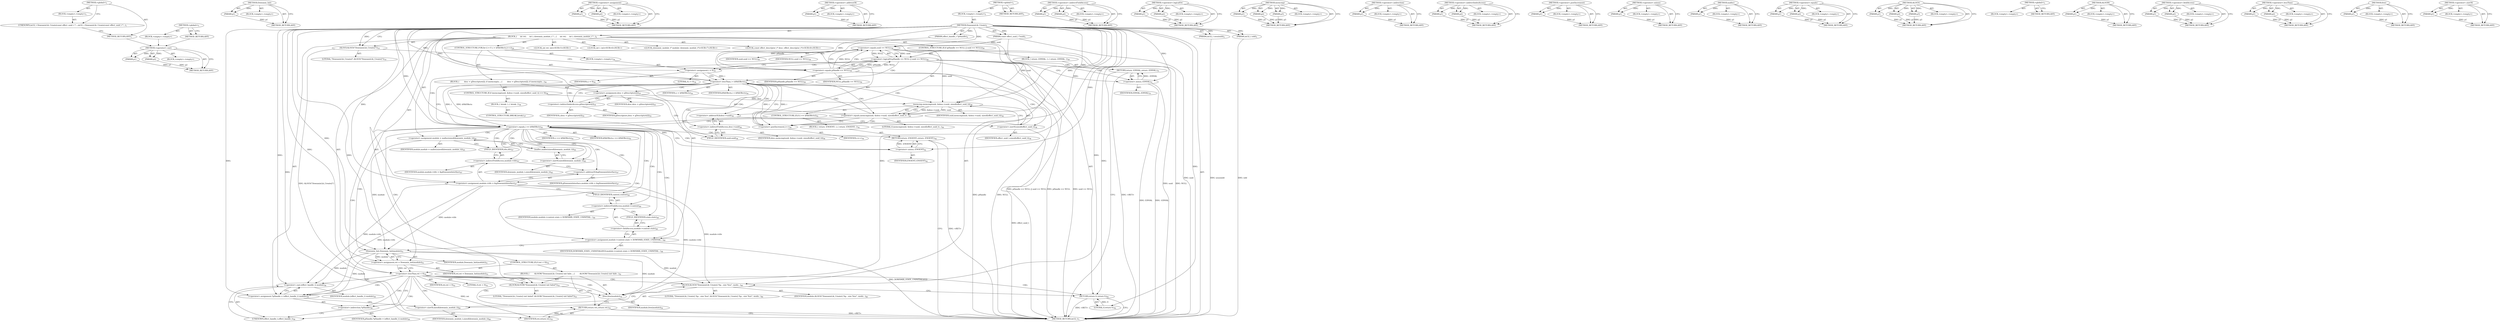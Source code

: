 digraph "&lt;global&gt;" {
vulnerable_235 [label=<(METHOD,&lt;operator&gt;.cast)>];
vulnerable_236 [label=<(PARAM,p1)>];
vulnerable_237 [label=<(PARAM,p2)>];
vulnerable_238 [label=<(BLOCK,&lt;empty&gt;,&lt;empty&gt;)>];
vulnerable_239 [label=<(METHOD_RETURN,ANY)>];
vulnerable_219 [label=<(METHOD,Downmix_Init)>];
vulnerable_220 [label=<(PARAM,p1)>];
vulnerable_221 [label=<(BLOCK,&lt;empty&gt;,&lt;empty&gt;)>];
vulnerable_222 [label=<(METHOD_RETURN,ANY)>];
vulnerable_172 [label=<(METHOD,&lt;operator&gt;.assignment)>];
vulnerable_173 [label=<(PARAM,p1)>];
vulnerable_174 [label=<(PARAM,p2)>];
vulnerable_175 [label=<(BLOCK,&lt;empty&gt;,&lt;empty&gt;)>];
vulnerable_176 [label=<(METHOD_RETURN,ANY)>];
vulnerable_197 [label=<(METHOD,&lt;operator&gt;.addressOf)>];
vulnerable_198 [label=<(PARAM,p1)>];
vulnerable_199 [label=<(BLOCK,&lt;empty&gt;,&lt;empty&gt;)>];
vulnerable_200 [label=<(METHOD_RETURN,ANY)>];
vulnerable_6 [label=<(METHOD,&lt;global&gt;)<SUB>1</SUB>>];
vulnerable_7 [label=<(BLOCK,&lt;empty&gt;,&lt;empty&gt;)<SUB>1</SUB>>];
vulnerable_8 [label=<(METHOD,DownmixLib_Create)<SUB>1</SUB>>];
vulnerable_9 [label=<(PARAM,const effect_uuid_t *uuid)<SUB>1</SUB>>];
vulnerable_10 [label=<(PARAM,int32_t sessionId)<SUB>2</SUB>>];
vulnerable_11 [label=<(PARAM,int32_t ioId)<SUB>3</SUB>>];
vulnerable_12 [label=<(PARAM,effect_handle_t *pHandle)<SUB>4</SUB>>];
vulnerable_13 [label=<(BLOCK,{
     int ret;
     int i;
 downmix_module_t *...,{
     int ret;
     int i;
 downmix_module_t *...)<SUB>4</SUB>>];
vulnerable_14 [label="<(LOCAL,int ret: int)<SUB>5</SUB>>"];
vulnerable_15 [label="<(LOCAL,int i: int)<SUB>6</SUB>>"];
vulnerable_16 [label="<(LOCAL,downmix_module_t* module: downmix_module_t*)<SUB>7</SUB>>"];
vulnerable_17 [label="<(LOCAL,const effect_descriptor_t* desc: effect_descriptor_t*)<SUB>8</SUB>>"];
vulnerable_18 [label=<(ALOGV,ALOGV(&quot;DownmixLib_Create()&quot;))<SUB>10</SUB>>];
vulnerable_19 [label=<(LITERAL,&quot;DownmixLib_Create()&quot;,ALOGV(&quot;DownmixLib_Create()&quot;))<SUB>10</SUB>>];
vulnerable_20 [label=<(CONTROL_STRUCTURE,IF,if (pHandle == NULL || uuid == NULL))<SUB>30</SUB>>];
vulnerable_21 [label=<(&lt;operator&gt;.logicalOr,pHandle == NULL || uuid == NULL)<SUB>30</SUB>>];
vulnerable_22 [label=<(&lt;operator&gt;.equals,pHandle == NULL)<SUB>30</SUB>>];
vulnerable_23 [label=<(IDENTIFIER,pHandle,pHandle == NULL)<SUB>30</SUB>>];
vulnerable_24 [label=<(IDENTIFIER,NULL,pHandle == NULL)<SUB>30</SUB>>];
vulnerable_25 [label=<(&lt;operator&gt;.equals,uuid == NULL)<SUB>30</SUB>>];
vulnerable_26 [label=<(IDENTIFIER,uuid,uuid == NULL)<SUB>30</SUB>>];
vulnerable_27 [label=<(IDENTIFIER,NULL,uuid == NULL)<SUB>30</SUB>>];
vulnerable_28 [label=<(BLOCK,{
 return -EINVAL;
 },{
 return -EINVAL;
 })<SUB>30</SUB>>];
vulnerable_29 [label=<(RETURN,return -EINVAL;,return -EINVAL;)<SUB>31</SUB>>];
vulnerable_30 [label=<(&lt;operator&gt;.minus,-EINVAL)<SUB>31</SUB>>];
vulnerable_31 [label=<(IDENTIFIER,EINVAL,-EINVAL)<SUB>31</SUB>>];
vulnerable_32 [label=<(CONTROL_STRUCTURE,FOR,for (i = 0 ;i &lt; kNbEffects;i++))<SUB>34</SUB>>];
vulnerable_33 [label=<(BLOCK,&lt;empty&gt;,&lt;empty&gt;)<SUB>34</SUB>>];
vulnerable_34 [label=<(&lt;operator&gt;.assignment,i = 0)<SUB>34</SUB>>];
vulnerable_35 [label=<(IDENTIFIER,i,i = 0)<SUB>34</SUB>>];
vulnerable_36 [label=<(LITERAL,0,i = 0)<SUB>34</SUB>>];
vulnerable_37 [label=<(&lt;operator&gt;.lessThan,i &lt; kNbEffects)<SUB>34</SUB>>];
vulnerable_38 [label=<(IDENTIFIER,i,i &lt; kNbEffects)<SUB>34</SUB>>];
vulnerable_39 [label=<(IDENTIFIER,kNbEffects,i &lt; kNbEffects)<SUB>34</SUB>>];
vulnerable_40 [label=<(&lt;operator&gt;.postIncrement,i++)<SUB>34</SUB>>];
vulnerable_41 [label=<(IDENTIFIER,i,i++)<SUB>34</SUB>>];
vulnerable_42 [label=<(BLOCK,{
        desc = gDescriptors[i];
 if (memcmp(u...,{
        desc = gDescriptors[i];
 if (memcmp(u...)<SUB>34</SUB>>];
vulnerable_43 [label=<(&lt;operator&gt;.assignment,desc = gDescriptors[i])<SUB>35</SUB>>];
vulnerable_44 [label=<(IDENTIFIER,desc,desc = gDescriptors[i])<SUB>35</SUB>>];
vulnerable_45 [label=<(&lt;operator&gt;.indirectIndexAccess,gDescriptors[i])<SUB>35</SUB>>];
vulnerable_46 [label=<(IDENTIFIER,gDescriptors,desc = gDescriptors[i])<SUB>35</SUB>>];
vulnerable_47 [label=<(IDENTIFIER,i,desc = gDescriptors[i])<SUB>35</SUB>>];
vulnerable_48 [label=<(CONTROL_STRUCTURE,IF,if (memcmp(uuid, &amp;desc-&gt;uuid, sizeof(effect_uuid_t)) == 0))<SUB>36</SUB>>];
vulnerable_49 [label=<(&lt;operator&gt;.equals,memcmp(uuid, &amp;desc-&gt;uuid, sizeof(effect_uuid_t)...)<SUB>36</SUB>>];
vulnerable_50 [label=<(memcmp,memcmp(uuid, &amp;desc-&gt;uuid, sizeof(effect_uuid_t)))<SUB>36</SUB>>];
vulnerable_51 [label=<(IDENTIFIER,uuid,memcmp(uuid, &amp;desc-&gt;uuid, sizeof(effect_uuid_t)))<SUB>36</SUB>>];
vulnerable_52 [label=<(&lt;operator&gt;.addressOf,&amp;desc-&gt;uuid)<SUB>36</SUB>>];
vulnerable_53 [label=<(&lt;operator&gt;.indirectFieldAccess,desc-&gt;uuid)<SUB>36</SUB>>];
vulnerable_54 [label=<(IDENTIFIER,desc,memcmp(uuid, &amp;desc-&gt;uuid, sizeof(effect_uuid_t)))<SUB>36</SUB>>];
vulnerable_55 [label=<(FIELD_IDENTIFIER,uuid,uuid)<SUB>36</SUB>>];
vulnerable_56 [label=<(&lt;operator&gt;.sizeOf,sizeof(effect_uuid_t))<SUB>36</SUB>>];
vulnerable_57 [label=<(IDENTIFIER,effect_uuid_t,sizeof(effect_uuid_t))<SUB>36</SUB>>];
vulnerable_58 [label=<(LITERAL,0,memcmp(uuid, &amp;desc-&gt;uuid, sizeof(effect_uuid_t)...)<SUB>36</SUB>>];
vulnerable_59 [label=<(BLOCK,{
 break;
 },{
 break;
 })<SUB>36</SUB>>];
vulnerable_60 [label=<(CONTROL_STRUCTURE,BREAK,break;)<SUB>37</SUB>>];
vulnerable_61 [label=<(CONTROL_STRUCTURE,IF,if (i == kNbEffects))<SUB>41</SUB>>];
vulnerable_62 [label=<(&lt;operator&gt;.equals,i == kNbEffects)<SUB>41</SUB>>];
vulnerable_63 [label=<(IDENTIFIER,i,i == kNbEffects)<SUB>41</SUB>>];
vulnerable_64 [label=<(IDENTIFIER,kNbEffects,i == kNbEffects)<SUB>41</SUB>>];
vulnerable_65 [label=<(BLOCK,{
 return -ENOENT;
 },{
 return -ENOENT;
 })<SUB>41</SUB>>];
vulnerable_66 [label=<(RETURN,return -ENOENT;,return -ENOENT;)<SUB>42</SUB>>];
vulnerable_67 [label=<(&lt;operator&gt;.minus,-ENOENT)<SUB>42</SUB>>];
vulnerable_68 [label=<(IDENTIFIER,ENOENT,-ENOENT)<SUB>42</SUB>>];
vulnerable_69 [label=<(&lt;operator&gt;.assignment,module = malloc(sizeof(downmix_module_t)))<SUB>45</SUB>>];
vulnerable_70 [label=<(IDENTIFIER,module,module = malloc(sizeof(downmix_module_t)))<SUB>45</SUB>>];
vulnerable_71 [label=<(malloc,malloc(sizeof(downmix_module_t)))<SUB>45</SUB>>];
vulnerable_72 [label=<(&lt;operator&gt;.sizeOf,sizeof(downmix_module_t))<SUB>45</SUB>>];
vulnerable_73 [label=<(IDENTIFIER,downmix_module_t,sizeof(downmix_module_t))<SUB>45</SUB>>];
vulnerable_74 [label=<(&lt;operator&gt;.assignment,module-&gt;itfe = &amp;gDownmixInterface)<SUB>47</SUB>>];
vulnerable_75 [label=<(&lt;operator&gt;.indirectFieldAccess,module-&gt;itfe)<SUB>47</SUB>>];
vulnerable_76 [label=<(IDENTIFIER,module,module-&gt;itfe = &amp;gDownmixInterface)<SUB>47</SUB>>];
vulnerable_77 [label=<(FIELD_IDENTIFIER,itfe,itfe)<SUB>47</SUB>>];
vulnerable_78 [label=<(&lt;operator&gt;.addressOf,&amp;gDownmixInterface)<SUB>47</SUB>>];
vulnerable_79 [label=<(IDENTIFIER,gDownmixInterface,module-&gt;itfe = &amp;gDownmixInterface)<SUB>47</SUB>>];
vulnerable_80 [label=<(&lt;operator&gt;.assignment,module-&gt;context.state = DOWNMIX_STATE_UNINITIAL...)<SUB>49</SUB>>];
vulnerable_81 [label=<(&lt;operator&gt;.fieldAccess,module-&gt;context.state)<SUB>49</SUB>>];
vulnerable_82 [label=<(&lt;operator&gt;.indirectFieldAccess,module-&gt;context)<SUB>49</SUB>>];
vulnerable_83 [label=<(IDENTIFIER,module,module-&gt;context.state = DOWNMIX_STATE_UNINITIAL...)<SUB>49</SUB>>];
vulnerable_84 [label=<(FIELD_IDENTIFIER,context,context)<SUB>49</SUB>>];
vulnerable_85 [label=<(FIELD_IDENTIFIER,state,state)<SUB>49</SUB>>];
vulnerable_86 [label=<(IDENTIFIER,DOWNMIX_STATE_UNINITIALIZED,module-&gt;context.state = DOWNMIX_STATE_UNINITIAL...)<SUB>49</SUB>>];
vulnerable_87 [label=<(&lt;operator&gt;.assignment,ret = Downmix_Init(module))<SUB>51</SUB>>];
vulnerable_88 [label=<(IDENTIFIER,ret,ret = Downmix_Init(module))<SUB>51</SUB>>];
vulnerable_89 [label=<(Downmix_Init,Downmix_Init(module))<SUB>51</SUB>>];
vulnerable_90 [label=<(IDENTIFIER,module,Downmix_Init(module))<SUB>51</SUB>>];
vulnerable_91 [label=<(CONTROL_STRUCTURE,IF,if (ret &lt; 0))<SUB>52</SUB>>];
vulnerable_92 [label=<(&lt;operator&gt;.lessThan,ret &lt; 0)<SUB>52</SUB>>];
vulnerable_93 [label=<(IDENTIFIER,ret,ret &lt; 0)<SUB>52</SUB>>];
vulnerable_94 [label=<(LITERAL,0,ret &lt; 0)<SUB>52</SUB>>];
vulnerable_95 [label=<(BLOCK,{
        ALOGW(&quot;DownmixLib_Create() init faile...,{
        ALOGW(&quot;DownmixLib_Create() init faile...)<SUB>52</SUB>>];
vulnerable_96 [label=<(ALOGW,ALOGW(&quot;DownmixLib_Create() init failed&quot;))<SUB>53</SUB>>];
vulnerable_97 [label=<(LITERAL,&quot;DownmixLib_Create() init failed&quot;,ALOGW(&quot;DownmixLib_Create() init failed&quot;))<SUB>53</SUB>>];
vulnerable_98 [label=<(free,free(module))<SUB>54</SUB>>];
vulnerable_99 [label=<(IDENTIFIER,module,free(module))<SUB>54</SUB>>];
vulnerable_100 [label=<(RETURN,return ret;,return ret;)<SUB>55</SUB>>];
vulnerable_101 [label=<(IDENTIFIER,ret,return ret;)<SUB>55</SUB>>];
vulnerable_102 [label=<(&lt;operator&gt;.assignment,*pHandle = (effect_handle_t) module)<SUB>58</SUB>>];
vulnerable_103 [label=<(&lt;operator&gt;.indirection,*pHandle)<SUB>58</SUB>>];
vulnerable_104 [label=<(IDENTIFIER,pHandle,*pHandle = (effect_handle_t) module)<SUB>58</SUB>>];
vulnerable_105 [label=<(&lt;operator&gt;.cast,(effect_handle_t) module)<SUB>58</SUB>>];
vulnerable_106 [label=<(UNKNOWN,effect_handle_t,effect_handle_t)<SUB>58</SUB>>];
vulnerable_107 [label=<(IDENTIFIER,module,(effect_handle_t) module)<SUB>58</SUB>>];
vulnerable_108 [label=<(ALOGV,ALOGV(&quot;DownmixLib_Create() %p , size %zu&quot;, modu...)<SUB>60</SUB>>];
vulnerable_109 [label=<(LITERAL,&quot;DownmixLib_Create() %p , size %zu&quot;,ALOGV(&quot;DownmixLib_Create() %p , size %zu&quot;, modu...)<SUB>60</SUB>>];
vulnerable_110 [label=<(IDENTIFIER,module,ALOGV(&quot;DownmixLib_Create() %p , size %zu&quot;, modu...)<SUB>60</SUB>>];
vulnerable_111 [label=<(&lt;operator&gt;.sizeOf,sizeof(downmix_module_t))<SUB>60</SUB>>];
vulnerable_112 [label=<(IDENTIFIER,downmix_module_t,sizeof(downmix_module_t))<SUB>60</SUB>>];
vulnerable_113 [label=<(RETURN,return 0;,return 0;)<SUB>62</SUB>>];
vulnerable_114 [label=<(LITERAL,0,return 0;)<SUB>62</SUB>>];
vulnerable_115 [label=<(METHOD_RETURN,int32_t)<SUB>1</SUB>>];
vulnerable_117 [label=<(METHOD_RETURN,ANY)<SUB>1</SUB>>];
vulnerable_201 [label=<(METHOD,&lt;operator&gt;.indirectFieldAccess)>];
vulnerable_202 [label=<(PARAM,p1)>];
vulnerable_203 [label=<(PARAM,p2)>];
vulnerable_204 [label=<(BLOCK,&lt;empty&gt;,&lt;empty&gt;)>];
vulnerable_205 [label=<(METHOD_RETURN,ANY)>];
vulnerable_158 [label=<(METHOD,&lt;operator&gt;.logicalOr)>];
vulnerable_159 [label=<(PARAM,p1)>];
vulnerable_160 [label=<(PARAM,p2)>];
vulnerable_161 [label=<(BLOCK,&lt;empty&gt;,&lt;empty&gt;)>];
vulnerable_162 [label=<(METHOD_RETURN,ANY)>];
vulnerable_191 [label=<(METHOD,memcmp)>];
vulnerable_192 [label=<(PARAM,p1)>];
vulnerable_193 [label=<(PARAM,p2)>];
vulnerable_194 [label=<(PARAM,p3)>];
vulnerable_195 [label=<(BLOCK,&lt;empty&gt;,&lt;empty&gt;)>];
vulnerable_196 [label=<(METHOD_RETURN,ANY)>];
vulnerable_231 [label=<(METHOD,&lt;operator&gt;.indirection)>];
vulnerable_232 [label=<(PARAM,p1)>];
vulnerable_233 [label=<(BLOCK,&lt;empty&gt;,&lt;empty&gt;)>];
vulnerable_234 [label=<(METHOD_RETURN,ANY)>];
vulnerable_186 [label=<(METHOD,&lt;operator&gt;.indirectIndexAccess)>];
vulnerable_187 [label=<(PARAM,p1)>];
vulnerable_188 [label=<(PARAM,p2)>];
vulnerable_189 [label=<(BLOCK,&lt;empty&gt;,&lt;empty&gt;)>];
vulnerable_190 [label=<(METHOD_RETURN,ANY)>];
vulnerable_182 [label=<(METHOD,&lt;operator&gt;.postIncrement)>];
vulnerable_183 [label=<(PARAM,p1)>];
vulnerable_184 [label=<(BLOCK,&lt;empty&gt;,&lt;empty&gt;)>];
vulnerable_185 [label=<(METHOD_RETURN,ANY)>];
vulnerable_168 [label=<(METHOD,&lt;operator&gt;.minus)>];
vulnerable_169 [label=<(PARAM,p1)>];
vulnerable_170 [label=<(BLOCK,&lt;empty&gt;,&lt;empty&gt;)>];
vulnerable_171 [label=<(METHOD_RETURN,ANY)>];
vulnerable_210 [label=<(METHOD,malloc)>];
vulnerable_211 [label=<(PARAM,p1)>];
vulnerable_212 [label=<(BLOCK,&lt;empty&gt;,&lt;empty&gt;)>];
vulnerable_213 [label=<(METHOD_RETURN,ANY)>];
vulnerable_163 [label=<(METHOD,&lt;operator&gt;.equals)>];
vulnerable_164 [label=<(PARAM,p1)>];
vulnerable_165 [label=<(PARAM,p2)>];
vulnerable_166 [label=<(BLOCK,&lt;empty&gt;,&lt;empty&gt;)>];
vulnerable_167 [label=<(METHOD_RETURN,ANY)>];
vulnerable_152 [label=<(METHOD,ALOGV)>];
vulnerable_153 [label=<(PARAM,p1)>];
vulnerable_154 [label=<(PARAM,p2)>];
vulnerable_155 [label=<(PARAM,p3)>];
vulnerable_156 [label=<(BLOCK,&lt;empty&gt;,&lt;empty&gt;)>];
vulnerable_157 [label=<(METHOD_RETURN,ANY)>];
vulnerable_146 [label=<(METHOD,&lt;global&gt;)<SUB>1</SUB>>];
vulnerable_147 [label=<(BLOCK,&lt;empty&gt;,&lt;empty&gt;)>];
vulnerable_148 [label=<(METHOD_RETURN,ANY)>];
vulnerable_223 [label=<(METHOD,ALOGW)>];
vulnerable_224 [label=<(PARAM,p1)>];
vulnerable_225 [label=<(BLOCK,&lt;empty&gt;,&lt;empty&gt;)>];
vulnerable_226 [label=<(METHOD_RETURN,ANY)>];
vulnerable_214 [label=<(METHOD,&lt;operator&gt;.fieldAccess)>];
vulnerable_215 [label=<(PARAM,p1)>];
vulnerable_216 [label=<(PARAM,p2)>];
vulnerable_217 [label=<(BLOCK,&lt;empty&gt;,&lt;empty&gt;)>];
vulnerable_218 [label=<(METHOD_RETURN,ANY)>];
vulnerable_177 [label=<(METHOD,&lt;operator&gt;.lessThan)>];
vulnerable_178 [label=<(PARAM,p1)>];
vulnerable_179 [label=<(PARAM,p2)>];
vulnerable_180 [label=<(BLOCK,&lt;empty&gt;,&lt;empty&gt;)>];
vulnerable_181 [label=<(METHOD_RETURN,ANY)>];
vulnerable_227 [label=<(METHOD,free)>];
vulnerable_228 [label=<(PARAM,p1)>];
vulnerable_229 [label=<(BLOCK,&lt;empty&gt;,&lt;empty&gt;)>];
vulnerable_230 [label=<(METHOD_RETURN,ANY)>];
vulnerable_206 [label=<(METHOD,&lt;operator&gt;.sizeOf)>];
vulnerable_207 [label=<(PARAM,p1)>];
vulnerable_208 [label=<(BLOCK,&lt;empty&gt;,&lt;empty&gt;)>];
vulnerable_209 [label=<(METHOD_RETURN,ANY)>];
fixed_6 [label=<(METHOD,&lt;global&gt;)<SUB>1</SUB>>];
fixed_7 [label=<(BLOCK,&lt;empty&gt;,&lt;empty&gt;)<SUB>1</SUB>>];
fixed_8 [label=<(UNKNOWN,int32_t DownmixLib_Create(const effect_uuid_t *...,int32_t DownmixLib_Create(const effect_uuid_t *...)<SUB>1</SUB>>];
fixed_9 [label=<(METHOD_RETURN,ANY)<SUB>1</SUB>>];
fixed_14 [label=<(METHOD,&lt;global&gt;)<SUB>1</SUB>>];
fixed_15 [label=<(BLOCK,&lt;empty&gt;,&lt;empty&gt;)>];
fixed_16 [label=<(METHOD_RETURN,ANY)>];
vulnerable_235 -> vulnerable_236  [key=0, label="AST: "];
vulnerable_235 -> vulnerable_236  [key=1, label="DDG: "];
vulnerable_235 -> vulnerable_238  [key=0, label="AST: "];
vulnerable_235 -> vulnerable_237  [key=0, label="AST: "];
vulnerable_235 -> vulnerable_237  [key=1, label="DDG: "];
vulnerable_235 -> vulnerable_239  [key=0, label="AST: "];
vulnerable_235 -> vulnerable_239  [key=1, label="CFG: "];
vulnerable_236 -> vulnerable_239  [key=0, label="DDG: p1"];
vulnerable_237 -> vulnerable_239  [key=0, label="DDG: p2"];
vulnerable_219 -> vulnerable_220  [key=0, label="AST: "];
vulnerable_219 -> vulnerable_220  [key=1, label="DDG: "];
vulnerable_219 -> vulnerable_221  [key=0, label="AST: "];
vulnerable_219 -> vulnerable_222  [key=0, label="AST: "];
vulnerable_219 -> vulnerable_222  [key=1, label="CFG: "];
vulnerable_220 -> vulnerable_222  [key=0, label="DDG: p1"];
vulnerable_172 -> vulnerable_173  [key=0, label="AST: "];
vulnerable_172 -> vulnerable_173  [key=1, label="DDG: "];
vulnerable_172 -> vulnerable_175  [key=0, label="AST: "];
vulnerable_172 -> vulnerable_174  [key=0, label="AST: "];
vulnerable_172 -> vulnerable_174  [key=1, label="DDG: "];
vulnerable_172 -> vulnerable_176  [key=0, label="AST: "];
vulnerable_172 -> vulnerable_176  [key=1, label="CFG: "];
vulnerable_173 -> vulnerable_176  [key=0, label="DDG: p1"];
vulnerable_174 -> vulnerable_176  [key=0, label="DDG: p2"];
vulnerable_197 -> vulnerable_198  [key=0, label="AST: "];
vulnerable_197 -> vulnerable_198  [key=1, label="DDG: "];
vulnerable_197 -> vulnerable_199  [key=0, label="AST: "];
vulnerable_197 -> vulnerable_200  [key=0, label="AST: "];
vulnerable_197 -> vulnerable_200  [key=1, label="CFG: "];
vulnerable_198 -> vulnerable_200  [key=0, label="DDG: p1"];
vulnerable_6 -> vulnerable_7  [key=0, label="AST: "];
vulnerable_6 -> vulnerable_117  [key=0, label="AST: "];
vulnerable_6 -> vulnerable_117  [key=1, label="CFG: "];
vulnerable_7 -> vulnerable_8  [key=0, label="AST: "];
vulnerable_8 -> vulnerable_9  [key=0, label="AST: "];
vulnerable_8 -> vulnerable_9  [key=1, label="DDG: "];
vulnerable_8 -> vulnerable_10  [key=0, label="AST: "];
vulnerable_8 -> vulnerable_10  [key=1, label="DDG: "];
vulnerable_8 -> vulnerable_11  [key=0, label="AST: "];
vulnerable_8 -> vulnerable_11  [key=1, label="DDG: "];
vulnerable_8 -> vulnerable_12  [key=0, label="AST: "];
vulnerable_8 -> vulnerable_12  [key=1, label="DDG: "];
vulnerable_8 -> vulnerable_13  [key=0, label="AST: "];
vulnerable_8 -> vulnerable_115  [key=0, label="AST: "];
vulnerable_8 -> vulnerable_18  [key=0, label="CFG: "];
vulnerable_8 -> vulnerable_18  [key=1, label="DDG: "];
vulnerable_8 -> vulnerable_74  [key=0, label="DDG: "];
vulnerable_8 -> vulnerable_80  [key=0, label="DDG: "];
vulnerable_8 -> vulnerable_102  [key=0, label="DDG: "];
vulnerable_8 -> vulnerable_113  [key=0, label="DDG: "];
vulnerable_8 -> vulnerable_108  [key=0, label="DDG: "];
vulnerable_8 -> vulnerable_114  [key=0, label="DDG: "];
vulnerable_8 -> vulnerable_34  [key=0, label="DDG: "];
vulnerable_8 -> vulnerable_37  [key=0, label="DDG: "];
vulnerable_8 -> vulnerable_40  [key=0, label="DDG: "];
vulnerable_8 -> vulnerable_62  [key=0, label="DDG: "];
vulnerable_8 -> vulnerable_89  [key=0, label="DDG: "];
vulnerable_8 -> vulnerable_92  [key=0, label="DDG: "];
vulnerable_8 -> vulnerable_105  [key=0, label="DDG: "];
vulnerable_8 -> vulnerable_22  [key=0, label="DDG: "];
vulnerable_8 -> vulnerable_25  [key=0, label="DDG: "];
vulnerable_8 -> vulnerable_96  [key=0, label="DDG: "];
vulnerable_8 -> vulnerable_98  [key=0, label="DDG: "];
vulnerable_8 -> vulnerable_101  [key=0, label="DDG: "];
vulnerable_8 -> vulnerable_30  [key=0, label="DDG: "];
vulnerable_8 -> vulnerable_49  [key=0, label="DDG: "];
vulnerable_8 -> vulnerable_67  [key=0, label="DDG: "];
vulnerable_8 -> vulnerable_50  [key=0, label="DDG: "];
vulnerable_9 -> vulnerable_115  [key=0, label="DDG: uuid"];
vulnerable_9 -> vulnerable_25  [key=0, label="DDG: uuid"];
vulnerable_9 -> vulnerable_50  [key=0, label="DDG: uuid"];
vulnerable_10 -> vulnerable_115  [key=0, label="DDG: sessionId"];
vulnerable_11 -> vulnerable_115  [key=0, label="DDG: ioId"];
vulnerable_12 -> vulnerable_22  [key=0, label="DDG: pHandle"];
vulnerable_13 -> vulnerable_14  [key=0, label="AST: "];
vulnerable_13 -> vulnerable_15  [key=0, label="AST: "];
vulnerable_13 -> vulnerable_16  [key=0, label="AST: "];
vulnerable_13 -> vulnerable_17  [key=0, label="AST: "];
vulnerable_13 -> vulnerable_18  [key=0, label="AST: "];
vulnerable_13 -> vulnerable_20  [key=0, label="AST: "];
vulnerable_13 -> vulnerable_32  [key=0, label="AST: "];
vulnerable_13 -> vulnerable_61  [key=0, label="AST: "];
vulnerable_13 -> vulnerable_69  [key=0, label="AST: "];
vulnerable_13 -> vulnerable_74  [key=0, label="AST: "];
vulnerable_13 -> vulnerable_80  [key=0, label="AST: "];
vulnerable_13 -> vulnerable_87  [key=0, label="AST: "];
vulnerable_13 -> vulnerable_91  [key=0, label="AST: "];
vulnerable_13 -> vulnerable_102  [key=0, label="AST: "];
vulnerable_13 -> vulnerable_108  [key=0, label="AST: "];
vulnerable_13 -> vulnerable_113  [key=0, label="AST: "];
vulnerable_18 -> vulnerable_19  [key=0, label="AST: "];
vulnerable_18 -> vulnerable_22  [key=0, label="CFG: "];
vulnerable_18 -> vulnerable_115  [key=0, label="DDG: ALOGV(&quot;DownmixLib_Create()&quot;)"];
vulnerable_20 -> vulnerable_21  [key=0, label="AST: "];
vulnerable_20 -> vulnerable_28  [key=0, label="AST: "];
vulnerable_21 -> vulnerable_22  [key=0, label="AST: "];
vulnerable_21 -> vulnerable_25  [key=0, label="AST: "];
vulnerable_21 -> vulnerable_30  [key=0, label="CFG: "];
vulnerable_21 -> vulnerable_30  [key=1, label="CDG: "];
vulnerable_21 -> vulnerable_34  [key=0, label="CFG: "];
vulnerable_21 -> vulnerable_34  [key=1, label="CDG: "];
vulnerable_21 -> vulnerable_115  [key=0, label="DDG: pHandle == NULL"];
vulnerable_21 -> vulnerable_115  [key=1, label="DDG: uuid == NULL"];
vulnerable_21 -> vulnerable_115  [key=2, label="DDG: pHandle == NULL || uuid == NULL"];
vulnerable_21 -> vulnerable_37  [key=0, label="CDG: "];
vulnerable_21 -> vulnerable_29  [key=0, label="CDG: "];
vulnerable_21 -> vulnerable_62  [key=0, label="CDG: "];
vulnerable_22 -> vulnerable_23  [key=0, label="AST: "];
vulnerable_22 -> vulnerable_24  [key=0, label="AST: "];
vulnerable_22 -> vulnerable_21  [key=0, label="CFG: "];
vulnerable_22 -> vulnerable_21  [key=1, label="DDG: pHandle"];
vulnerable_22 -> vulnerable_21  [key=2, label="DDG: NULL"];
vulnerable_22 -> vulnerable_25  [key=0, label="CFG: "];
vulnerable_22 -> vulnerable_25  [key=1, label="DDG: NULL"];
vulnerable_22 -> vulnerable_25  [key=2, label="CDG: "];
vulnerable_22 -> vulnerable_115  [key=0, label="DDG: pHandle"];
vulnerable_22 -> vulnerable_115  [key=1, label="DDG: NULL"];
vulnerable_25 -> vulnerable_26  [key=0, label="AST: "];
vulnerable_25 -> vulnerable_27  [key=0, label="AST: "];
vulnerable_25 -> vulnerable_21  [key=0, label="CFG: "];
vulnerable_25 -> vulnerable_21  [key=1, label="DDG: uuid"];
vulnerable_25 -> vulnerable_21  [key=2, label="DDG: NULL"];
vulnerable_25 -> vulnerable_115  [key=0, label="DDG: uuid"];
vulnerable_25 -> vulnerable_115  [key=1, label="DDG: NULL"];
vulnerable_25 -> vulnerable_50  [key=0, label="DDG: uuid"];
vulnerable_28 -> vulnerable_29  [key=0, label="AST: "];
vulnerable_29 -> vulnerable_30  [key=0, label="AST: "];
vulnerable_29 -> vulnerable_115  [key=0, label="CFG: "];
vulnerable_29 -> vulnerable_115  [key=1, label="DDG: &lt;RET&gt;"];
vulnerable_30 -> vulnerable_31  [key=0, label="AST: "];
vulnerable_30 -> vulnerable_29  [key=0, label="CFG: "];
vulnerable_30 -> vulnerable_29  [key=1, label="DDG: -EINVAL"];
vulnerable_30 -> vulnerable_115  [key=0, label="DDG: EINVAL"];
vulnerable_30 -> vulnerable_115  [key=1, label="DDG: -EINVAL"];
vulnerable_32 -> vulnerable_33  [key=0, label="AST: "];
vulnerable_32 -> vulnerable_37  [key=0, label="AST: "];
vulnerable_32 -> vulnerable_40  [key=0, label="AST: "];
vulnerable_32 -> vulnerable_42  [key=0, label="AST: "];
vulnerable_33 -> vulnerable_34  [key=0, label="AST: "];
vulnerable_34 -> vulnerable_35  [key=0, label="AST: "];
vulnerable_34 -> vulnerable_36  [key=0, label="AST: "];
vulnerable_34 -> vulnerable_37  [key=0, label="CFG: "];
vulnerable_34 -> vulnerable_37  [key=1, label="DDG: i"];
vulnerable_37 -> vulnerable_38  [key=0, label="AST: "];
vulnerable_37 -> vulnerable_39  [key=0, label="AST: "];
vulnerable_37 -> vulnerable_45  [key=0, label="CFG: "];
vulnerable_37 -> vulnerable_45  [key=1, label="CDG: "];
vulnerable_37 -> vulnerable_62  [key=0, label="CFG: "];
vulnerable_37 -> vulnerable_62  [key=1, label="DDG: i"];
vulnerable_37 -> vulnerable_62  [key=2, label="DDG: kNbEffects"];
vulnerable_37 -> vulnerable_40  [key=0, label="DDG: i"];
vulnerable_37 -> vulnerable_49  [key=0, label="CDG: "];
vulnerable_37 -> vulnerable_52  [key=0, label="CDG: "];
vulnerable_37 -> vulnerable_56  [key=0, label="CDG: "];
vulnerable_37 -> vulnerable_50  [key=0, label="CDG: "];
vulnerable_37 -> vulnerable_43  [key=0, label="CDG: "];
vulnerable_37 -> vulnerable_53  [key=0, label="CDG: "];
vulnerable_37 -> vulnerable_55  [key=0, label="CDG: "];
vulnerable_40 -> vulnerable_41  [key=0, label="AST: "];
vulnerable_40 -> vulnerable_37  [key=0, label="CFG: "];
vulnerable_40 -> vulnerable_37  [key=1, label="DDG: i"];
vulnerable_42 -> vulnerable_43  [key=0, label="AST: "];
vulnerable_42 -> vulnerable_48  [key=0, label="AST: "];
vulnerable_43 -> vulnerable_44  [key=0, label="AST: "];
vulnerable_43 -> vulnerable_45  [key=0, label="AST: "];
vulnerable_43 -> vulnerable_55  [key=0, label="CFG: "];
vulnerable_43 -> vulnerable_50  [key=0, label="DDG: desc"];
vulnerable_45 -> vulnerable_46  [key=0, label="AST: "];
vulnerable_45 -> vulnerable_47  [key=0, label="AST: "];
vulnerable_45 -> vulnerable_43  [key=0, label="CFG: "];
vulnerable_48 -> vulnerable_49  [key=0, label="AST: "];
vulnerable_48 -> vulnerable_59  [key=0, label="AST: "];
vulnerable_49 -> vulnerable_50  [key=0, label="AST: "];
vulnerable_49 -> vulnerable_58  [key=0, label="AST: "];
vulnerable_49 -> vulnerable_62  [key=0, label="CFG: "];
vulnerable_49 -> vulnerable_40  [key=0, label="CFG: "];
vulnerable_49 -> vulnerable_40  [key=1, label="CDG: "];
vulnerable_49 -> vulnerable_37  [key=0, label="CDG: "];
vulnerable_50 -> vulnerable_51  [key=0, label="AST: "];
vulnerable_50 -> vulnerable_52  [key=0, label="AST: "];
vulnerable_50 -> vulnerable_56  [key=0, label="AST: "];
vulnerable_50 -> vulnerable_49  [key=0, label="CFG: "];
vulnerable_50 -> vulnerable_49  [key=1, label="DDG: uuid"];
vulnerable_50 -> vulnerable_49  [key=2, label="DDG: &amp;desc-&gt;uuid"];
vulnerable_52 -> vulnerable_53  [key=0, label="AST: "];
vulnerable_52 -> vulnerable_56  [key=0, label="CFG: "];
vulnerable_53 -> vulnerable_54  [key=0, label="AST: "];
vulnerable_53 -> vulnerable_55  [key=0, label="AST: "];
vulnerable_53 -> vulnerable_52  [key=0, label="CFG: "];
vulnerable_55 -> vulnerable_53  [key=0, label="CFG: "];
vulnerable_56 -> vulnerable_57  [key=0, label="AST: "];
vulnerable_56 -> vulnerable_50  [key=0, label="CFG: "];
vulnerable_56 -> vulnerable_115  [key=0, label="DDG: effect_uuid_t"];
vulnerable_59 -> vulnerable_60  [key=0, label="AST: "];
vulnerable_61 -> vulnerable_62  [key=0, label="AST: "];
vulnerable_61 -> vulnerable_65  [key=0, label="AST: "];
vulnerable_62 -> vulnerable_63  [key=0, label="AST: "];
vulnerable_62 -> vulnerable_64  [key=0, label="AST: "];
vulnerable_62 -> vulnerable_67  [key=0, label="CFG: "];
vulnerable_62 -> vulnerable_67  [key=1, label="CDG: "];
vulnerable_62 -> vulnerable_72  [key=0, label="CFG: "];
vulnerable_62 -> vulnerable_72  [key=1, label="CDG: "];
vulnerable_62 -> vulnerable_77  [key=0, label="CDG: "];
vulnerable_62 -> vulnerable_89  [key=0, label="CDG: "];
vulnerable_62 -> vulnerable_66  [key=0, label="CDG: "];
vulnerable_62 -> vulnerable_75  [key=0, label="CDG: "];
vulnerable_62 -> vulnerable_81  [key=0, label="CDG: "];
vulnerable_62 -> vulnerable_84  [key=0, label="CDG: "];
vulnerable_62 -> vulnerable_85  [key=0, label="CDG: "];
vulnerable_62 -> vulnerable_69  [key=0, label="CDG: "];
vulnerable_62 -> vulnerable_74  [key=0, label="CDG: "];
vulnerable_62 -> vulnerable_92  [key=0, label="CDG: "];
vulnerable_62 -> vulnerable_87  [key=0, label="CDG: "];
vulnerable_62 -> vulnerable_82  [key=0, label="CDG: "];
vulnerable_62 -> vulnerable_80  [key=0, label="CDG: "];
vulnerable_62 -> vulnerable_71  [key=0, label="CDG: "];
vulnerable_62 -> vulnerable_78  [key=0, label="CDG: "];
vulnerable_65 -> vulnerable_66  [key=0, label="AST: "];
vulnerable_66 -> vulnerable_67  [key=0, label="AST: "];
vulnerable_66 -> vulnerable_115  [key=0, label="CFG: "];
vulnerable_66 -> vulnerable_115  [key=1, label="DDG: &lt;RET&gt;"];
vulnerable_67 -> vulnerable_68  [key=0, label="AST: "];
vulnerable_67 -> vulnerable_66  [key=0, label="CFG: "];
vulnerable_67 -> vulnerable_66  [key=1, label="DDG: -ENOENT"];
vulnerable_69 -> vulnerable_70  [key=0, label="AST: "];
vulnerable_69 -> vulnerable_71  [key=0, label="AST: "];
vulnerable_69 -> vulnerable_77  [key=0, label="CFG: "];
vulnerable_69 -> vulnerable_89  [key=0, label="DDG: module"];
vulnerable_71 -> vulnerable_72  [key=0, label="AST: "];
vulnerable_71 -> vulnerable_69  [key=0, label="CFG: "];
vulnerable_72 -> vulnerable_73  [key=0, label="AST: "];
vulnerable_72 -> vulnerable_71  [key=0, label="CFG: "];
vulnerable_74 -> vulnerable_75  [key=0, label="AST: "];
vulnerable_74 -> vulnerable_78  [key=0, label="AST: "];
vulnerable_74 -> vulnerable_84  [key=0, label="CFG: "];
vulnerable_74 -> vulnerable_102  [key=0, label="DDG: module-&gt;itfe"];
vulnerable_74 -> vulnerable_108  [key=0, label="DDG: module-&gt;itfe"];
vulnerable_74 -> vulnerable_89  [key=0, label="DDG: module-&gt;itfe"];
vulnerable_74 -> vulnerable_105  [key=0, label="DDG: module-&gt;itfe"];
vulnerable_74 -> vulnerable_98  [key=0, label="DDG: module-&gt;itfe"];
vulnerable_75 -> vulnerable_76  [key=0, label="AST: "];
vulnerable_75 -> vulnerable_77  [key=0, label="AST: "];
vulnerable_75 -> vulnerable_78  [key=0, label="CFG: "];
vulnerable_77 -> vulnerable_75  [key=0, label="CFG: "];
vulnerable_78 -> vulnerable_79  [key=0, label="AST: "];
vulnerable_78 -> vulnerable_74  [key=0, label="CFG: "];
vulnerable_80 -> vulnerable_81  [key=0, label="AST: "];
vulnerable_80 -> vulnerable_86  [key=0, label="AST: "];
vulnerable_80 -> vulnerable_89  [key=0, label="CFG: "];
vulnerable_80 -> vulnerable_115  [key=0, label="DDG: DOWNMIX_STATE_UNINITIALIZED"];
vulnerable_81 -> vulnerable_82  [key=0, label="AST: "];
vulnerable_81 -> vulnerable_85  [key=0, label="AST: "];
vulnerable_81 -> vulnerable_80  [key=0, label="CFG: "];
vulnerable_82 -> vulnerable_83  [key=0, label="AST: "];
vulnerable_82 -> vulnerable_84  [key=0, label="AST: "];
vulnerable_82 -> vulnerable_85  [key=0, label="CFG: "];
vulnerable_84 -> vulnerable_82  [key=0, label="CFG: "];
vulnerable_85 -> vulnerable_81  [key=0, label="CFG: "];
vulnerable_87 -> vulnerable_88  [key=0, label="AST: "];
vulnerable_87 -> vulnerable_89  [key=0, label="AST: "];
vulnerable_87 -> vulnerable_92  [key=0, label="CFG: "];
vulnerable_87 -> vulnerable_92  [key=1, label="DDG: ret"];
vulnerable_89 -> vulnerable_90  [key=0, label="AST: "];
vulnerable_89 -> vulnerable_87  [key=0, label="CFG: "];
vulnerable_89 -> vulnerable_87  [key=1, label="DDG: module"];
vulnerable_89 -> vulnerable_102  [key=0, label="DDG: module"];
vulnerable_89 -> vulnerable_108  [key=0, label="DDG: module"];
vulnerable_89 -> vulnerable_105  [key=0, label="DDG: module"];
vulnerable_89 -> vulnerable_98  [key=0, label="DDG: module"];
vulnerable_91 -> vulnerable_92  [key=0, label="AST: "];
vulnerable_91 -> vulnerable_95  [key=0, label="AST: "];
vulnerable_92 -> vulnerable_93  [key=0, label="AST: "];
vulnerable_92 -> vulnerable_94  [key=0, label="AST: "];
vulnerable_92 -> vulnerable_96  [key=0, label="CFG: "];
vulnerable_92 -> vulnerable_96  [key=1, label="CDG: "];
vulnerable_92 -> vulnerable_103  [key=0, label="CFG: "];
vulnerable_92 -> vulnerable_103  [key=1, label="CDG: "];
vulnerable_92 -> vulnerable_101  [key=0, label="DDG: ret"];
vulnerable_92 -> vulnerable_98  [key=0, label="CDG: "];
vulnerable_92 -> vulnerable_113  [key=0, label="CDG: "];
vulnerable_92 -> vulnerable_102  [key=0, label="CDG: "];
vulnerable_92 -> vulnerable_106  [key=0, label="CDG: "];
vulnerable_92 -> vulnerable_105  [key=0, label="CDG: "];
vulnerable_92 -> vulnerable_100  [key=0, label="CDG: "];
vulnerable_92 -> vulnerable_108  [key=0, label="CDG: "];
vulnerable_92 -> vulnerable_111  [key=0, label="CDG: "];
vulnerable_95 -> vulnerable_96  [key=0, label="AST: "];
vulnerable_95 -> vulnerable_98  [key=0, label="AST: "];
vulnerable_95 -> vulnerable_100  [key=0, label="AST: "];
vulnerable_96 -> vulnerable_97  [key=0, label="AST: "];
vulnerable_96 -> vulnerable_98  [key=0, label="CFG: "];
vulnerable_98 -> vulnerable_99  [key=0, label="AST: "];
vulnerable_98 -> vulnerable_100  [key=0, label="CFG: "];
vulnerable_100 -> vulnerable_101  [key=0, label="AST: "];
vulnerable_100 -> vulnerable_115  [key=0, label="CFG: "];
vulnerable_100 -> vulnerable_115  [key=1, label="DDG: &lt;RET&gt;"];
vulnerable_101 -> vulnerable_100  [key=0, label="DDG: ret"];
vulnerable_102 -> vulnerable_103  [key=0, label="AST: "];
vulnerable_102 -> vulnerable_105  [key=0, label="AST: "];
vulnerable_102 -> vulnerable_111  [key=0, label="CFG: "];
vulnerable_103 -> vulnerable_104  [key=0, label="AST: "];
vulnerable_103 -> vulnerable_106  [key=0, label="CFG: "];
vulnerable_105 -> vulnerable_106  [key=0, label="AST: "];
vulnerable_105 -> vulnerable_107  [key=0, label="AST: "];
vulnerable_105 -> vulnerable_102  [key=0, label="CFG: "];
vulnerable_106 -> vulnerable_105  [key=0, label="CFG: "];
vulnerable_108 -> vulnerable_109  [key=0, label="AST: "];
vulnerable_108 -> vulnerable_110  [key=0, label="AST: "];
vulnerable_108 -> vulnerable_111  [key=0, label="AST: "];
vulnerable_108 -> vulnerable_113  [key=0, label="CFG: "];
vulnerable_111 -> vulnerable_112  [key=0, label="AST: "];
vulnerable_111 -> vulnerable_108  [key=0, label="CFG: "];
vulnerable_113 -> vulnerable_114  [key=0, label="AST: "];
vulnerable_113 -> vulnerable_115  [key=0, label="CFG: "];
vulnerable_113 -> vulnerable_115  [key=1, label="DDG: &lt;RET&gt;"];
vulnerable_114 -> vulnerable_113  [key=0, label="DDG: 0"];
vulnerable_201 -> vulnerable_202  [key=0, label="AST: "];
vulnerable_201 -> vulnerable_202  [key=1, label="DDG: "];
vulnerable_201 -> vulnerable_204  [key=0, label="AST: "];
vulnerable_201 -> vulnerable_203  [key=0, label="AST: "];
vulnerable_201 -> vulnerable_203  [key=1, label="DDG: "];
vulnerable_201 -> vulnerable_205  [key=0, label="AST: "];
vulnerable_201 -> vulnerable_205  [key=1, label="CFG: "];
vulnerable_202 -> vulnerable_205  [key=0, label="DDG: p1"];
vulnerable_203 -> vulnerable_205  [key=0, label="DDG: p2"];
vulnerable_158 -> vulnerable_159  [key=0, label="AST: "];
vulnerable_158 -> vulnerable_159  [key=1, label="DDG: "];
vulnerable_158 -> vulnerable_161  [key=0, label="AST: "];
vulnerable_158 -> vulnerable_160  [key=0, label="AST: "];
vulnerable_158 -> vulnerable_160  [key=1, label="DDG: "];
vulnerable_158 -> vulnerable_162  [key=0, label="AST: "];
vulnerable_158 -> vulnerable_162  [key=1, label="CFG: "];
vulnerable_159 -> vulnerable_162  [key=0, label="DDG: p1"];
vulnerable_160 -> vulnerable_162  [key=0, label="DDG: p2"];
vulnerable_191 -> vulnerable_192  [key=0, label="AST: "];
vulnerable_191 -> vulnerable_192  [key=1, label="DDG: "];
vulnerable_191 -> vulnerable_195  [key=0, label="AST: "];
vulnerable_191 -> vulnerable_193  [key=0, label="AST: "];
vulnerable_191 -> vulnerable_193  [key=1, label="DDG: "];
vulnerable_191 -> vulnerable_196  [key=0, label="AST: "];
vulnerable_191 -> vulnerable_196  [key=1, label="CFG: "];
vulnerable_191 -> vulnerable_194  [key=0, label="AST: "];
vulnerable_191 -> vulnerable_194  [key=1, label="DDG: "];
vulnerable_192 -> vulnerable_196  [key=0, label="DDG: p1"];
vulnerable_193 -> vulnerable_196  [key=0, label="DDG: p2"];
vulnerable_194 -> vulnerable_196  [key=0, label="DDG: p3"];
vulnerable_231 -> vulnerable_232  [key=0, label="AST: "];
vulnerable_231 -> vulnerable_232  [key=1, label="DDG: "];
vulnerable_231 -> vulnerable_233  [key=0, label="AST: "];
vulnerable_231 -> vulnerable_234  [key=0, label="AST: "];
vulnerable_231 -> vulnerable_234  [key=1, label="CFG: "];
vulnerable_232 -> vulnerable_234  [key=0, label="DDG: p1"];
vulnerable_186 -> vulnerable_187  [key=0, label="AST: "];
vulnerable_186 -> vulnerable_187  [key=1, label="DDG: "];
vulnerable_186 -> vulnerable_189  [key=0, label="AST: "];
vulnerable_186 -> vulnerable_188  [key=0, label="AST: "];
vulnerable_186 -> vulnerable_188  [key=1, label="DDG: "];
vulnerable_186 -> vulnerable_190  [key=0, label="AST: "];
vulnerable_186 -> vulnerable_190  [key=1, label="CFG: "];
vulnerable_187 -> vulnerable_190  [key=0, label="DDG: p1"];
vulnerable_188 -> vulnerable_190  [key=0, label="DDG: p2"];
vulnerable_182 -> vulnerable_183  [key=0, label="AST: "];
vulnerable_182 -> vulnerable_183  [key=1, label="DDG: "];
vulnerable_182 -> vulnerable_184  [key=0, label="AST: "];
vulnerable_182 -> vulnerable_185  [key=0, label="AST: "];
vulnerable_182 -> vulnerable_185  [key=1, label="CFG: "];
vulnerable_183 -> vulnerable_185  [key=0, label="DDG: p1"];
vulnerable_168 -> vulnerable_169  [key=0, label="AST: "];
vulnerable_168 -> vulnerable_169  [key=1, label="DDG: "];
vulnerable_168 -> vulnerable_170  [key=0, label="AST: "];
vulnerable_168 -> vulnerable_171  [key=0, label="AST: "];
vulnerable_168 -> vulnerable_171  [key=1, label="CFG: "];
vulnerable_169 -> vulnerable_171  [key=0, label="DDG: p1"];
vulnerable_210 -> vulnerable_211  [key=0, label="AST: "];
vulnerable_210 -> vulnerable_211  [key=1, label="DDG: "];
vulnerable_210 -> vulnerable_212  [key=0, label="AST: "];
vulnerable_210 -> vulnerable_213  [key=0, label="AST: "];
vulnerable_210 -> vulnerable_213  [key=1, label="CFG: "];
vulnerable_211 -> vulnerable_213  [key=0, label="DDG: p1"];
vulnerable_163 -> vulnerable_164  [key=0, label="AST: "];
vulnerable_163 -> vulnerable_164  [key=1, label="DDG: "];
vulnerable_163 -> vulnerable_166  [key=0, label="AST: "];
vulnerable_163 -> vulnerable_165  [key=0, label="AST: "];
vulnerable_163 -> vulnerable_165  [key=1, label="DDG: "];
vulnerable_163 -> vulnerable_167  [key=0, label="AST: "];
vulnerable_163 -> vulnerable_167  [key=1, label="CFG: "];
vulnerable_164 -> vulnerable_167  [key=0, label="DDG: p1"];
vulnerable_165 -> vulnerable_167  [key=0, label="DDG: p2"];
vulnerable_152 -> vulnerable_153  [key=0, label="AST: "];
vulnerable_152 -> vulnerable_153  [key=1, label="DDG: "];
vulnerable_152 -> vulnerable_156  [key=0, label="AST: "];
vulnerable_152 -> vulnerable_154  [key=0, label="AST: "];
vulnerable_152 -> vulnerable_154  [key=1, label="DDG: "];
vulnerable_152 -> vulnerable_157  [key=0, label="AST: "];
vulnerable_152 -> vulnerable_157  [key=1, label="CFG: "];
vulnerable_152 -> vulnerable_155  [key=0, label="AST: "];
vulnerable_152 -> vulnerable_155  [key=1, label="DDG: "];
vulnerable_153 -> vulnerable_157  [key=0, label="DDG: p1"];
vulnerable_154 -> vulnerable_157  [key=0, label="DDG: p2"];
vulnerable_155 -> vulnerable_157  [key=0, label="DDG: p3"];
vulnerable_146 -> vulnerable_147  [key=0, label="AST: "];
vulnerable_146 -> vulnerable_148  [key=0, label="AST: "];
vulnerable_146 -> vulnerable_148  [key=1, label="CFG: "];
vulnerable_223 -> vulnerable_224  [key=0, label="AST: "];
vulnerable_223 -> vulnerable_224  [key=1, label="DDG: "];
vulnerable_223 -> vulnerable_225  [key=0, label="AST: "];
vulnerable_223 -> vulnerable_226  [key=0, label="AST: "];
vulnerable_223 -> vulnerable_226  [key=1, label="CFG: "];
vulnerable_224 -> vulnerable_226  [key=0, label="DDG: p1"];
vulnerable_214 -> vulnerable_215  [key=0, label="AST: "];
vulnerable_214 -> vulnerable_215  [key=1, label="DDG: "];
vulnerable_214 -> vulnerable_217  [key=0, label="AST: "];
vulnerable_214 -> vulnerable_216  [key=0, label="AST: "];
vulnerable_214 -> vulnerable_216  [key=1, label="DDG: "];
vulnerable_214 -> vulnerable_218  [key=0, label="AST: "];
vulnerable_214 -> vulnerable_218  [key=1, label="CFG: "];
vulnerable_215 -> vulnerable_218  [key=0, label="DDG: p1"];
vulnerable_216 -> vulnerable_218  [key=0, label="DDG: p2"];
vulnerable_177 -> vulnerable_178  [key=0, label="AST: "];
vulnerable_177 -> vulnerable_178  [key=1, label="DDG: "];
vulnerable_177 -> vulnerable_180  [key=0, label="AST: "];
vulnerable_177 -> vulnerable_179  [key=0, label="AST: "];
vulnerable_177 -> vulnerable_179  [key=1, label="DDG: "];
vulnerable_177 -> vulnerable_181  [key=0, label="AST: "];
vulnerable_177 -> vulnerable_181  [key=1, label="CFG: "];
vulnerable_178 -> vulnerable_181  [key=0, label="DDG: p1"];
vulnerable_179 -> vulnerable_181  [key=0, label="DDG: p2"];
vulnerable_227 -> vulnerable_228  [key=0, label="AST: "];
vulnerable_227 -> vulnerable_228  [key=1, label="DDG: "];
vulnerable_227 -> vulnerable_229  [key=0, label="AST: "];
vulnerable_227 -> vulnerable_230  [key=0, label="AST: "];
vulnerable_227 -> vulnerable_230  [key=1, label="CFG: "];
vulnerable_228 -> vulnerable_230  [key=0, label="DDG: p1"];
vulnerable_206 -> vulnerable_207  [key=0, label="AST: "];
vulnerable_206 -> vulnerable_207  [key=1, label="DDG: "];
vulnerable_206 -> vulnerable_208  [key=0, label="AST: "];
vulnerable_206 -> vulnerable_209  [key=0, label="AST: "];
vulnerable_206 -> vulnerable_209  [key=1, label="CFG: "];
vulnerable_207 -> vulnerable_209  [key=0, label="DDG: p1"];
fixed_6 -> fixed_7  [key=0, label="AST: "];
fixed_6 -> fixed_9  [key=0, label="AST: "];
fixed_6 -> fixed_8  [key=0, label="CFG: "];
fixed_7 -> fixed_8  [key=0, label="AST: "];
fixed_8 -> fixed_9  [key=0, label="CFG: "];
fixed_9 -> vulnerable_235  [key=0];
fixed_14 -> fixed_15  [key=0, label="AST: "];
fixed_14 -> fixed_16  [key=0, label="AST: "];
fixed_14 -> fixed_16  [key=1, label="CFG: "];
fixed_15 -> vulnerable_235  [key=0];
fixed_16 -> vulnerable_235  [key=0];
}
